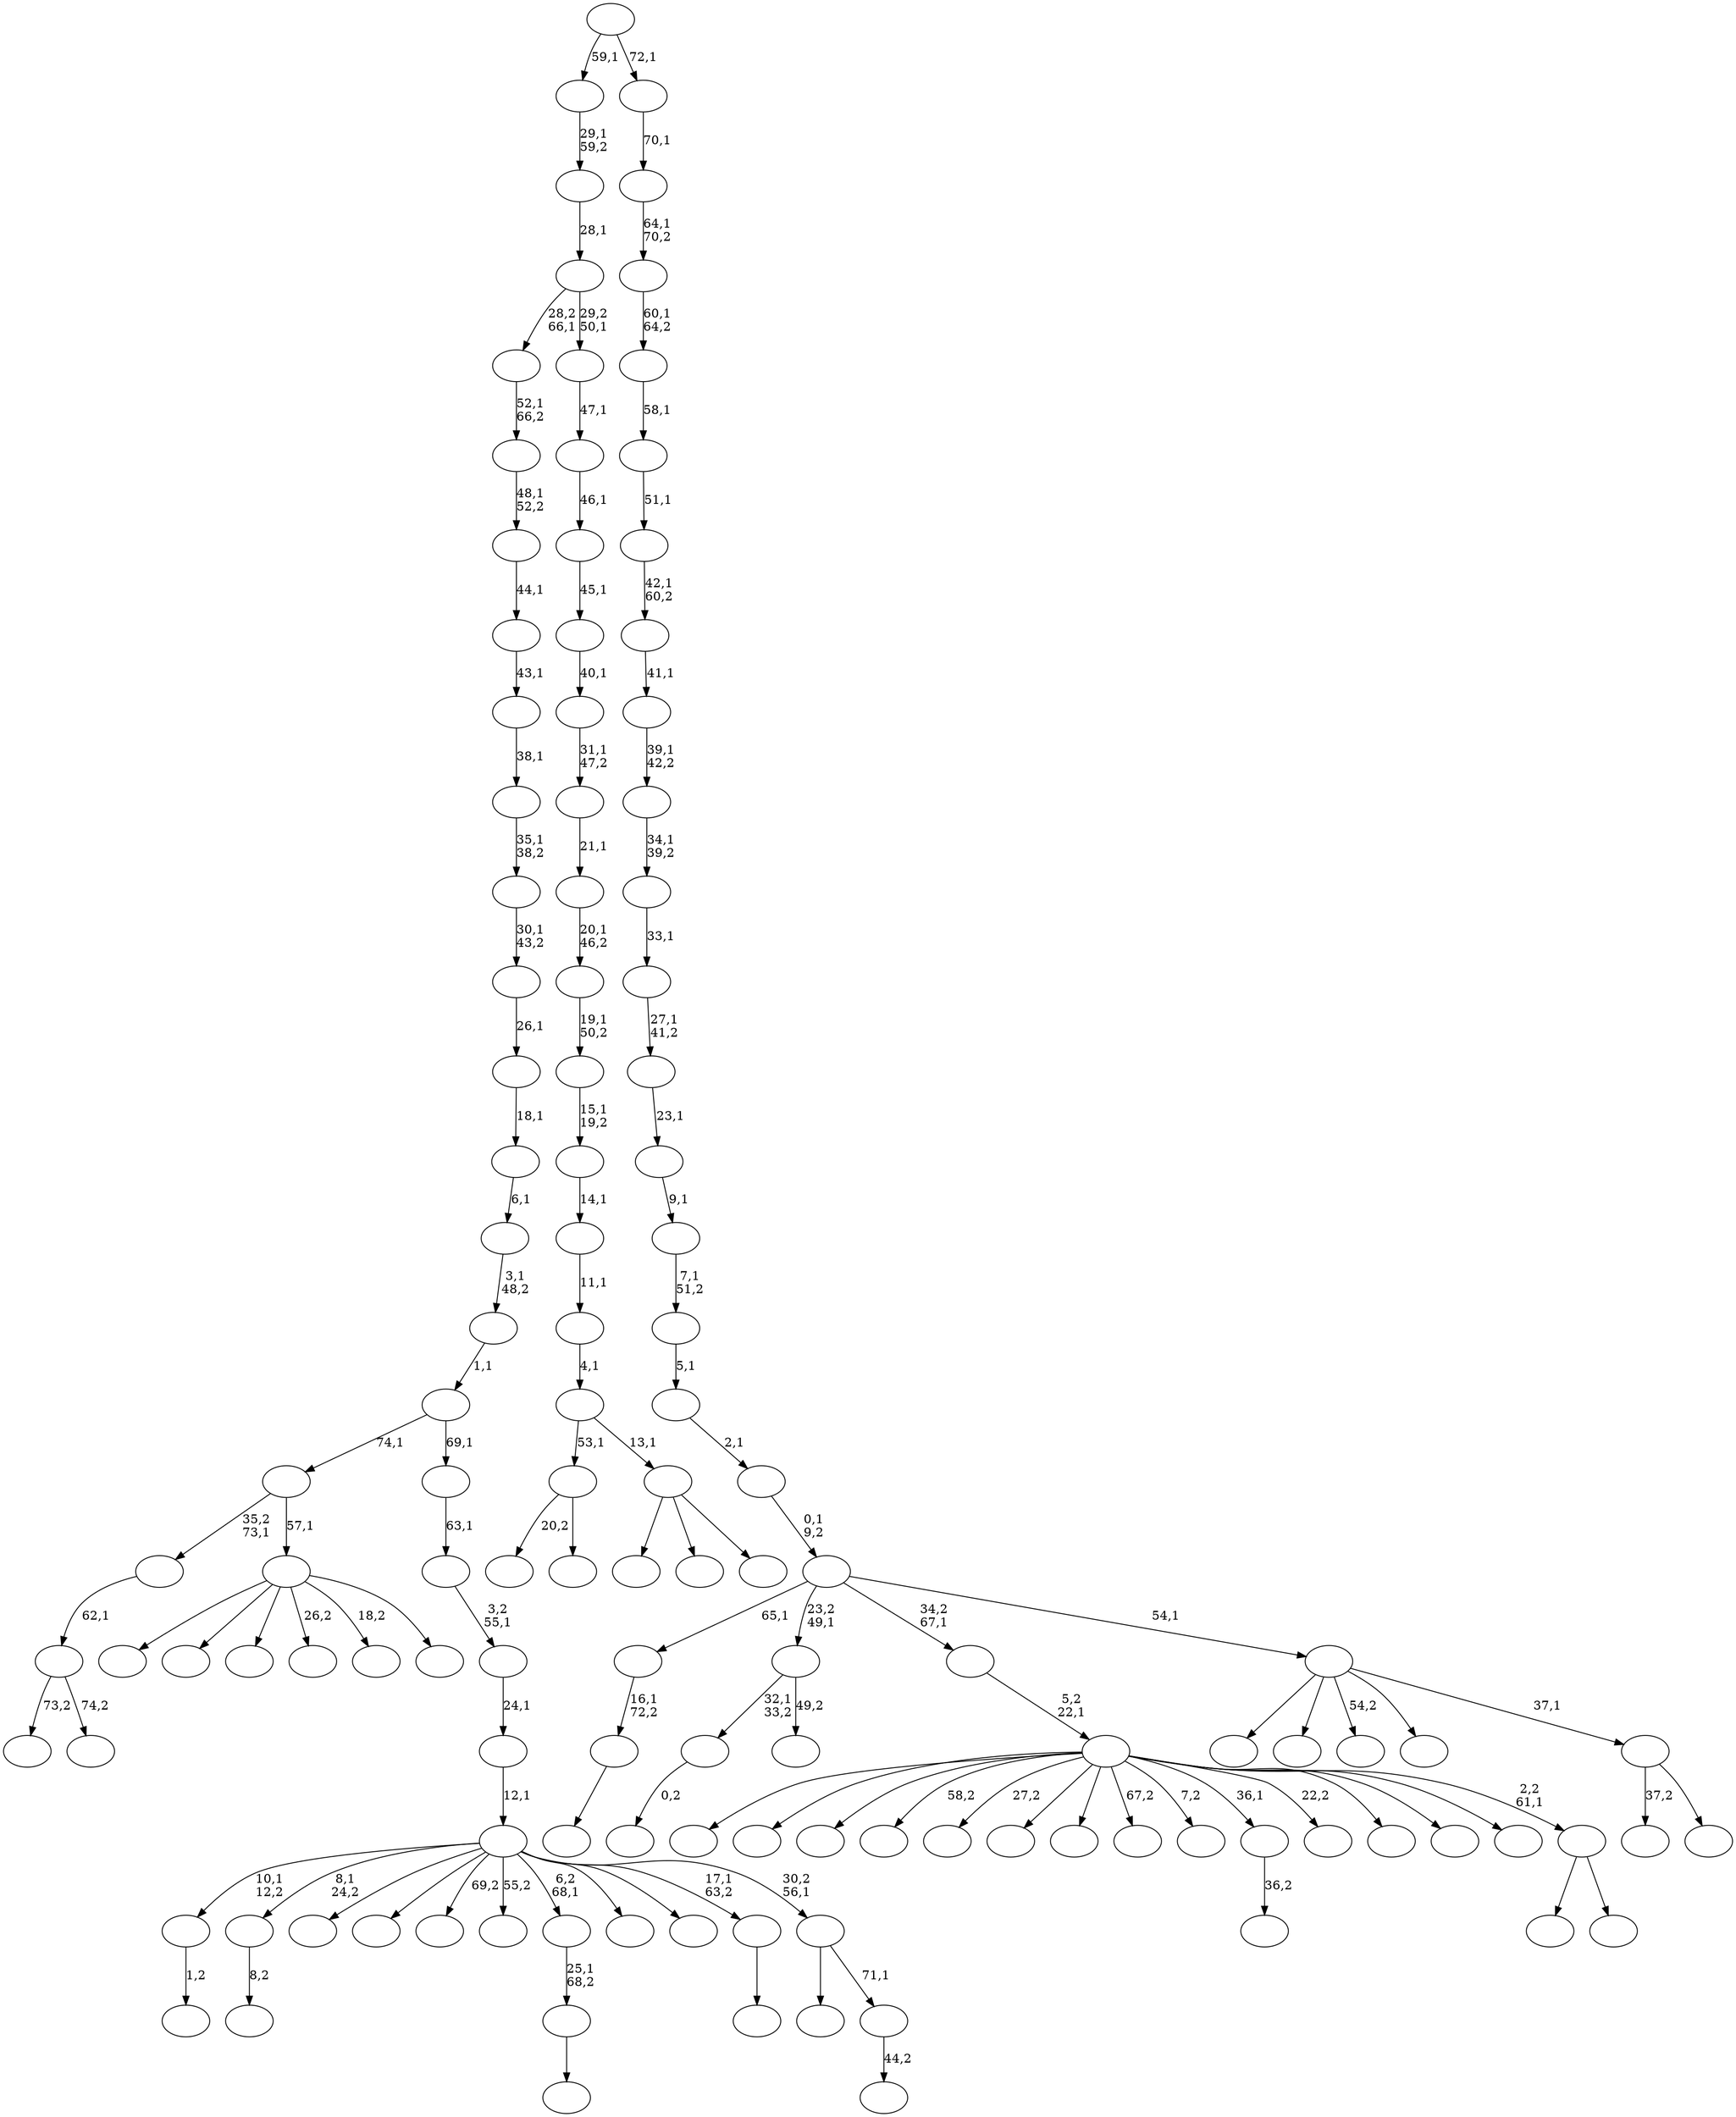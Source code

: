 digraph T {
	125 [label=""]
	124 [label=""]
	123 [label=""]
	122 [label=""]
	121 [label=""]
	120 [label=""]
	119 [label=""]
	118 [label=""]
	117 [label=""]
	116 [label=""]
	115 [label=""]
	114 [label=""]
	113 [label=""]
	112 [label=""]
	111 [label=""]
	110 [label=""]
	109 [label=""]
	108 [label=""]
	107 [label=""]
	106 [label=""]
	105 [label=""]
	104 [label=""]
	103 [label=""]
	102 [label=""]
	101 [label=""]
	100 [label=""]
	99 [label=""]
	98 [label=""]
	97 [label=""]
	96 [label=""]
	95 [label=""]
	94 [label=""]
	93 [label=""]
	92 [label=""]
	91 [label=""]
	90 [label=""]
	89 [label=""]
	88 [label=""]
	87 [label=""]
	86 [label=""]
	85 [label=""]
	84 [label=""]
	83 [label=""]
	82 [label=""]
	81 [label=""]
	80 [label=""]
	79 [label=""]
	78 [label=""]
	77 [label=""]
	76 [label=""]
	75 [label=""]
	74 [label=""]
	73 [label=""]
	72 [label=""]
	71 [label=""]
	70 [label=""]
	69 [label=""]
	68 [label=""]
	67 [label=""]
	66 [label=""]
	65 [label=""]
	64 [label=""]
	63 [label=""]
	62 [label=""]
	61 [label=""]
	60 [label=""]
	59 [label=""]
	58 [label=""]
	57 [label=""]
	56 [label=""]
	55 [label=""]
	54 [label=""]
	53 [label=""]
	52 [label=""]
	51 [label=""]
	50 [label=""]
	49 [label=""]
	48 [label=""]
	47 [label=""]
	46 [label=""]
	45 [label=""]
	44 [label=""]
	43 [label=""]
	42 [label=""]
	41 [label=""]
	40 [label=""]
	39 [label=""]
	38 [label=""]
	37 [label=""]
	36 [label=""]
	35 [label=""]
	34 [label=""]
	33 [label=""]
	32 [label=""]
	31 [label=""]
	30 [label=""]
	29 [label=""]
	28 [label=""]
	27 [label=""]
	26 [label=""]
	25 [label=""]
	24 [label=""]
	23 [label=""]
	22 [label=""]
	21 [label=""]
	20 [label=""]
	19 [label=""]
	18 [label=""]
	17 [label=""]
	16 [label=""]
	15 [label=""]
	14 [label=""]
	13 [label=""]
	12 [label=""]
	11 [label=""]
	10 [label=""]
	9 [label=""]
	8 [label=""]
	7 [label=""]
	6 [label=""]
	5 [label=""]
	4 [label=""]
	3 [label=""]
	2 [label=""]
	1 [label=""]
	0 [label=""]
	124 -> 125 [label="1,2"]
	115 -> 116 [label=""]
	114 -> 115 [label="16,1\n72,2"]
	112 -> 113 [label="8,2"]
	107 -> 108 [label="0,2"]
	98 -> 99 [label=""]
	97 -> 98 [label="25,1\n68,2"]
	87 -> 107 [label="32,1\n33,2"]
	87 -> 88 [label="49,2"]
	84 -> 85 [label=""]
	79 -> 80 [label="36,2"]
	74 -> 95 [label="73,2"]
	74 -> 75 [label="74,2"]
	73 -> 74 [label="62,1"]
	69 -> 121 [label="20,2"]
	69 -> 70 [label=""]
	67 -> 117 [label=""]
	67 -> 110 [label=""]
	67 -> 83 [label=""]
	67 -> 77 [label="26,2"]
	67 -> 71 [label="18,2"]
	67 -> 68 [label=""]
	66 -> 73 [label="35,2\n73,1"]
	66 -> 67 [label="57,1"]
	63 -> 81 [label=""]
	63 -> 64 [label=""]
	62 -> 123 [label=""]
	62 -> 122 [label=""]
	62 -> 120 [label=""]
	62 -> 119 [label="58,2"]
	62 -> 104 [label="27,2"]
	62 -> 102 [label=""]
	62 -> 93 [label=""]
	62 -> 90 [label="67,2"]
	62 -> 86 [label="7,2"]
	62 -> 79 [label="36,1"]
	62 -> 78 [label="22,2"]
	62 -> 76 [label=""]
	62 -> 72 [label=""]
	62 -> 65 [label=""]
	62 -> 63 [label="2,2\n61,1"]
	61 -> 62 [label="5,2\n22,1"]
	59 -> 60 [label="44,2"]
	58 -> 82 [label=""]
	58 -> 59 [label="71,1"]
	57 -> 124 [label="10,1\n12,2"]
	57 -> 112 [label="8,1\n24,2"]
	57 -> 111 [label=""]
	57 -> 109 [label=""]
	57 -> 105 [label="69,2"]
	57 -> 101 [label="55,2"]
	57 -> 97 [label="6,2\n68,1"]
	57 -> 92 [label=""]
	57 -> 91 [label=""]
	57 -> 84 [label="17,1\n63,2"]
	57 -> 58 [label="30,2\n56,1"]
	56 -> 57 [label="12,1"]
	55 -> 56 [label="24,1"]
	54 -> 55 [label="3,2\n55,1"]
	53 -> 54 [label="63,1"]
	52 -> 66 [label="74,1"]
	52 -> 53 [label="69,1"]
	51 -> 52 [label="1,1"]
	50 -> 51 [label="3,1\n48,2"]
	49 -> 50 [label="6,1"]
	48 -> 49 [label="18,1"]
	47 -> 48 [label="26,1"]
	46 -> 47 [label="30,1\n43,2"]
	45 -> 46 [label="35,1\n38,2"]
	44 -> 45 [label="38,1"]
	43 -> 44 [label="43,1"]
	42 -> 43 [label="44,1"]
	41 -> 42 [label="48,1\n52,2"]
	40 -> 41 [label="52,1\n66,2"]
	38 -> 100 [label=""]
	38 -> 89 [label=""]
	38 -> 39 [label=""]
	37 -> 69 [label="53,1"]
	37 -> 38 [label="13,1"]
	36 -> 37 [label="4,1"]
	35 -> 36 [label="11,1"]
	34 -> 35 [label="14,1"]
	33 -> 34 [label="15,1\n19,2"]
	32 -> 33 [label="19,1\n50,2"]
	31 -> 32 [label="20,1\n46,2"]
	30 -> 31 [label="21,1"]
	29 -> 30 [label="31,1\n47,2"]
	28 -> 29 [label="40,1"]
	27 -> 28 [label="45,1"]
	26 -> 27 [label="46,1"]
	25 -> 26 [label="47,1"]
	24 -> 40 [label="28,2\n66,1"]
	24 -> 25 [label="29,2\n50,1"]
	23 -> 24 [label="28,1"]
	22 -> 23 [label="29,1\n59,2"]
	20 -> 96 [label="37,2"]
	20 -> 21 [label=""]
	19 -> 118 [label=""]
	19 -> 106 [label=""]
	19 -> 103 [label="54,2"]
	19 -> 94 [label=""]
	19 -> 20 [label="37,1"]
	18 -> 114 [label="65,1"]
	18 -> 87 [label="23,2\n49,1"]
	18 -> 61 [label="34,2\n67,1"]
	18 -> 19 [label="54,1"]
	17 -> 18 [label="0,1\n9,2"]
	16 -> 17 [label="2,1"]
	15 -> 16 [label="5,1"]
	14 -> 15 [label="7,1\n51,2"]
	13 -> 14 [label="9,1"]
	12 -> 13 [label="23,1"]
	11 -> 12 [label="27,1\n41,2"]
	10 -> 11 [label="33,1"]
	9 -> 10 [label="34,1\n39,2"]
	8 -> 9 [label="39,1\n42,2"]
	7 -> 8 [label="41,1"]
	6 -> 7 [label="42,1\n60,2"]
	5 -> 6 [label="51,1"]
	4 -> 5 [label="58,1"]
	3 -> 4 [label="60,1\n64,2"]
	2 -> 3 [label="64,1\n70,2"]
	1 -> 2 [label="70,1"]
	0 -> 22 [label="59,1"]
	0 -> 1 [label="72,1"]
}
